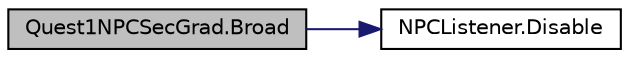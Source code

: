 digraph "Quest1NPCSecGrad.Broad"
{
  edge [fontname="Helvetica",fontsize="10",labelfontname="Helvetica",labelfontsize="10"];
  node [fontname="Helvetica",fontsize="10",shape=record];
  rankdir="LR";
  Node0 [label="Quest1NPCSecGrad.Broad",height=0.2,width=0.4,color="black", fillcolor="grey75", style="filled", fontcolor="black"];
  Node0 -> Node1 [color="midnightblue",fontsize="10",style="solid",fontname="Helvetica"];
  Node1 [label="NPCListener.Disable",height=0.2,width=0.4,color="black", fillcolor="white", style="filled",URL="$class_n_p_c_listener.html#aac4365c7b44c5d563c919506a6182a8b",tooltip="Adds a npc group a name in the list of toDisable group for disabling latter "];
}
